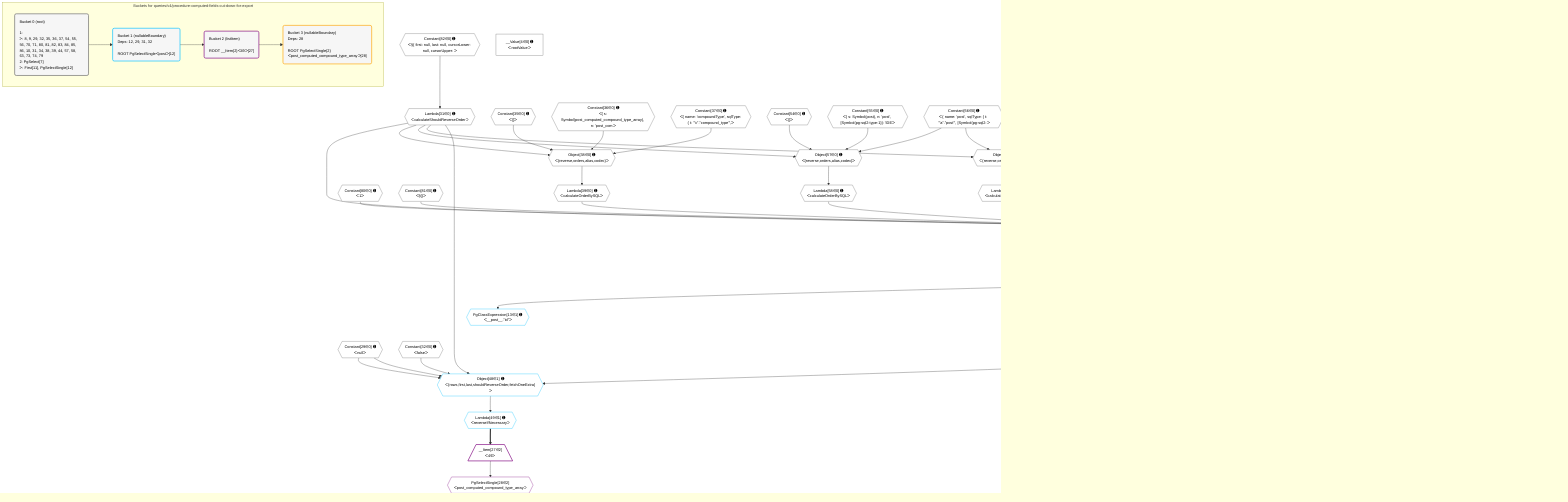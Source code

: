 %%{init: {'themeVariables': { 'fontSize': '12px'}}}%%
graph TD
    classDef path fill:#eee,stroke:#000,color:#000
    classDef plan fill:#fff,stroke-width:1px,color:#000
    classDef itemplan fill:#fff,stroke-width:2px,color:#000
    classDef unbatchedplan fill:#dff,stroke-width:1px,color:#000
    classDef sideeffectplan fill:#fcc,stroke-width:2px,color:#000
    classDef bucket fill:#f6f6f6,color:#000,stroke-width:2px,text-align:left


    %% plan dependencies
    PgSelect7[["PgSelect[7∈0] ➊<br />ᐸpostᐳ"]]:::plan
    Object10{{"Object[10∈0] ➊<br />ᐸ{pgSettings,withPgClient}ᐳ"}}:::plan
    Constant80{{"Constant[80∈0] ➊<br />ᐸ1ᐳ"}}:::plan
    Constant81{{"Constant[81∈0] ➊<br />ᐸ§{}ᐳ"}}:::plan
    Lambda34{{"Lambda[34∈0] ➊<br />ᐸcalculateLimitAndOffsetSQLᐳ"}}:::plan
    Lambda39{{"Lambda[39∈0] ➊<br />ᐸcalculateOrderBySQLᐳ"}}:::plan
    Lambda44{{"Lambda[44∈0] ➊<br />ᐸcalculateOrderBySQLᐳ"}}:::plan
    Lambda58{{"Lambda[58∈0] ➊<br />ᐸcalculateOrderBySQLᐳ"}}:::plan
    Lambda63{{"Lambda[63∈0] ➊<br />ᐸcalculateOrderBySQLᐳ"}}:::plan
    Lambda31{{"Lambda[31∈0] ➊<br />ᐸcalculateShouldReverseOrderᐳ"}}:::plan
    Lambda74{{"Lambda[74∈0] ➊<br />ᐸcalculateOrderBySQLᐳ"}}:::plan
    Lambda79{{"Lambda[79∈0] ➊<br />ᐸcalculateOrderBySQLᐳ"}}:::plan
    Object10 & Constant80 & Constant81 & Lambda34 & Lambda39 & Lambda44 & Lambda34 & Lambda58 & Lambda63 & Lambda31 & Lambda34 & Lambda74 & Lambda79 --> PgSelect7
    Object38{{"Object[38∈0] ➊<br />ᐸ{reverse,orders,alias,codec}ᐳ"}}:::plan
    Constant35{{"Constant[35∈0] ➊<br />ᐸ[]ᐳ"}}:::plan
    Constant36{{"Constant[36∈0] ➊<br />ᐸ{ s: Symbol(post_computed_compound_type_array), n: 'post_comᐳ"}}:::plan
    Constant37{{"Constant[37∈0] ➊<br />ᐸ{ name: 'compoundType', sqlType: { t: '”c”.”compound_type”',ᐳ"}}:::plan
    Lambda31 & Constant35 & Constant36 & Constant37 --> Object38
    Object57{{"Object[57∈0] ➊<br />ᐸ{reverse,orders,alias,codec}ᐳ"}}:::plan
    Constant54{{"Constant[54∈0] ➊<br />ᐸ[]ᐳ"}}:::plan
    Constant55{{"Constant[55∈0] ➊<br />ᐸ{ s: Symbol(post), n: 'post', [Symbol(pg-sql2-type-1)]: 'IDEᐳ"}}:::plan
    Constant56{{"Constant[56∈0] ➊<br />ᐸ{ name: 'post', sqlType: { t: '”a”.”post”', [Symbol(pg-sql2-ᐳ"}}:::plan
    Lambda31 & Constant54 & Constant55 & Constant56 --> Object57
    Object73{{"Object[73∈0] ➊<br />ᐸ{reverse,orders,alias,codec}ᐳ"}}:::plan
    Constant70{{"Constant[70∈0] ➊<br />ᐸ[]ᐳ"}}:::plan
    Constant71{{"Constant[71∈0] ➊<br />ᐸ{ s: Symbol(post), n: 'post', [Symbol(pg-sql2-type-1)]: 'IDEᐳ"}}:::plan
    Lambda31 & Constant70 & Constant71 & Constant56 --> Object73
    Access8{{"Access[8∈0] ➊<br />ᐸ2.pgSettingsᐳ"}}:::plan
    Access9{{"Access[9∈0] ➊<br />ᐸ2.withPgClientᐳ"}}:::plan
    Access8 & Access9 --> Object10
    __Value2["__Value[2∈0] ➊<br />ᐸcontextᐳ"]:::plan
    __Value2 --> Access8
    __Value2 --> Access9
    First11{{"First[11∈0] ➊"}}:::plan
    PgSelect7 --> First11
    PgSelectSingle12{{"PgSelectSingle[12∈0] ➊<br />ᐸpostᐳ"}}:::plan
    First11 --> PgSelectSingle12
    Constant82{{"Constant[82∈0] ➊<br />ᐸ§{ first: null, last: null, cursorLower: null, cursorUpper: ᐳ"}}:::plan
    Constant82 --> Lambda31
    Constant83{{"Constant[83∈0] ➊<br />ᐸ§{ cursorLower: null, cursorUpper: null, first: null, last: ᐳ"}}:::plan
    Constant83 --> Lambda34
    Object38 --> Lambda39
    Constant84{{"Constant[84∈0] ➊<br />ᐸ§{ reverse: false, orders: [], alias: { s: Symbol(post_compuᐳ"}}:::plan
    Constant84 --> Lambda44
    Object57 --> Lambda58
    Constant85{{"Constant[85∈0] ➊<br />ᐸ§{ reverse: false, orders: [], alias: { s: Symbol(post), n: ᐳ"}}:::plan
    Constant85 --> Lambda63
    Object73 --> Lambda74
    Constant86{{"Constant[86∈0] ➊<br />ᐸ§{ reverse: false, orders: [], alias: { s: Symbol(post), n: ᐳ"}}:::plan
    Constant86 --> Lambda79
    __Value4["__Value[4∈0] ➊<br />ᐸrootValueᐳ"]:::plan
    Constant29{{"Constant[29∈0] ➊<br />ᐸnullᐳ"}}:::plan
    Constant32{{"Constant[32∈0] ➊<br />ᐸfalseᐳ"}}:::plan
    Object48{{"Object[48∈1] ➊<br />ᐸ{rows,first,last,shouldReverseOrder,fetchOneExtra}ᐳ"}}:::plan
    Access46{{"Access[46∈1] ➊<br />ᐸ64.0ᐳ"}}:::plan
    Access46 & Constant29 & Constant29 & Lambda31 & Constant32 --> Object48
    PgClassExpression13{{"PgClassExpression[13∈1] ➊<br />ᐸ__post__.”id”ᐳ"}}:::plan
    PgSelectSingle12 --> PgClassExpression13
    RemapKeys64{{"RemapKeys[64∈1] ➊<br />ᐸ12:{”0”:1}ᐳ"}}:::plan
    RemapKeys64 --> Access46
    Lambda49{{"Lambda[49∈1] ➊<br />ᐸreverseIfNecessaryᐳ"}}:::plan
    Object48 --> Lambda49
    PgSelectSingle12 --> RemapKeys64
    __Item27[/"__Item[27∈2]<br />ᐸ49ᐳ"\]:::itemplan
    Lambda49 ==> __Item27
    PgSelectSingle28{{"PgSelectSingle[28∈2]<br />ᐸpost_computed_compound_type_arrayᐳ"}}:::plan
    __Item27 --> PgSelectSingle28

    %% define steps

    subgraph "Buckets for queries/v4/procedure-computed-fields-cut-down-for-export"
    Bucket0("Bucket 0 (root)<br /><br />1: <br />ᐳ: 8, 9, 29, 32, 35, 36, 37, 54, 55, 56, 70, 71, 80, 81, 82, 83, 84, 85, 86, 10, 31, 34, 38, 39, 44, 57, 58, 63, 73, 74, 79<br />2: PgSelect[7]<br />ᐳ: First[11], PgSelectSingle[12]"):::bucket
    classDef bucket0 stroke:#696969
    class Bucket0,__Value2,__Value4,PgSelect7,Access8,Access9,Object10,First11,PgSelectSingle12,Constant29,Lambda31,Constant32,Lambda34,Constant35,Constant36,Constant37,Object38,Lambda39,Lambda44,Constant54,Constant55,Constant56,Object57,Lambda58,Lambda63,Constant70,Constant71,Object73,Lambda74,Lambda79,Constant80,Constant81,Constant82,Constant83,Constant84,Constant85,Constant86 bucket0
    Bucket1("Bucket 1 (nullableBoundary)<br />Deps: 12, 29, 31, 32<br /><br />ROOT PgSelectSingleᐸpostᐳ[12]"):::bucket
    classDef bucket1 stroke:#00bfff
    class Bucket1,PgClassExpression13,Access46,Object48,Lambda49,RemapKeys64 bucket1
    Bucket2("Bucket 2 (listItem)<br /><br />ROOT __Item{2}ᐸ49ᐳ[27]"):::bucket
    classDef bucket2 stroke:#7f007f
    class Bucket2,__Item27,PgSelectSingle28 bucket2
    Bucket3("Bucket 3 (nullableBoundary)<br />Deps: 28<br /><br />ROOT PgSelectSingle{2}ᐸpost_computed_compound_type_arrayᐳ[28]"):::bucket
    classDef bucket3 stroke:#ffa500
    class Bucket3 bucket3
    Bucket0 --> Bucket1
    Bucket1 --> Bucket2
    Bucket2 --> Bucket3
    end